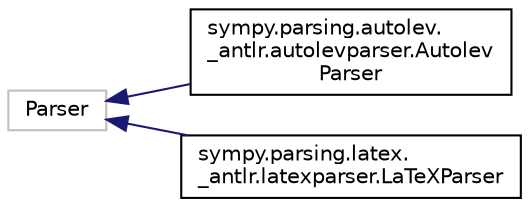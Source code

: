 digraph "Graphical Class Hierarchy"
{
 // LATEX_PDF_SIZE
  edge [fontname="Helvetica",fontsize="10",labelfontname="Helvetica",labelfontsize="10"];
  node [fontname="Helvetica",fontsize="10",shape=record];
  rankdir="LR";
  Node18548 [label="Parser",height=0.2,width=0.4,color="grey75", fillcolor="white", style="filled",tooltip=" "];
  Node18548 -> Node0 [dir="back",color="midnightblue",fontsize="10",style="solid",fontname="Helvetica"];
  Node0 [label="sympy.parsing.autolev.\l_antlr.autolevparser.Autolev\lParser",height=0.2,width=0.4,color="black", fillcolor="white", style="filled",URL="$classsympy_1_1parsing_1_1autolev_1_1__antlr_1_1autolevparser_1_1AutolevParser.html",tooltip=" "];
  Node18548 -> Node18550 [dir="back",color="midnightblue",fontsize="10",style="solid",fontname="Helvetica"];
  Node18550 [label="sympy.parsing.latex.\l_antlr.latexparser.LaTeXParser",height=0.2,width=0.4,color="black", fillcolor="white", style="filled",URL="$classsympy_1_1parsing_1_1latex_1_1__antlr_1_1latexparser_1_1LaTeXParser.html",tooltip=" "];
}

